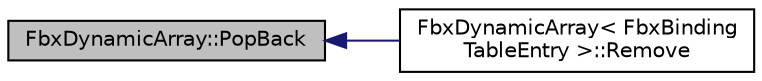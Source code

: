 digraph "FbxDynamicArray::PopBack"
{
  edge [fontname="Helvetica",fontsize="10",labelfontname="Helvetica",labelfontsize="10"];
  node [fontname="Helvetica",fontsize="10",shape=record];
  rankdir="LR";
  Node31 [label="FbxDynamicArray::PopBack",height=0.2,width=0.4,color="black", fillcolor="grey75", style="filled", fontcolor="black"];
  Node31 -> Node32 [dir="back",color="midnightblue",fontsize="10",style="solid",fontname="Helvetica"];
  Node32 [label="FbxDynamicArray\< FbxBinding\lTableEntry \>::Remove",height=0.2,width=0.4,color="black", fillcolor="white", style="filled",URL="$class_fbx_dynamic_array.html#abee89faf5555c293ff4332763b9234ba"];
}
